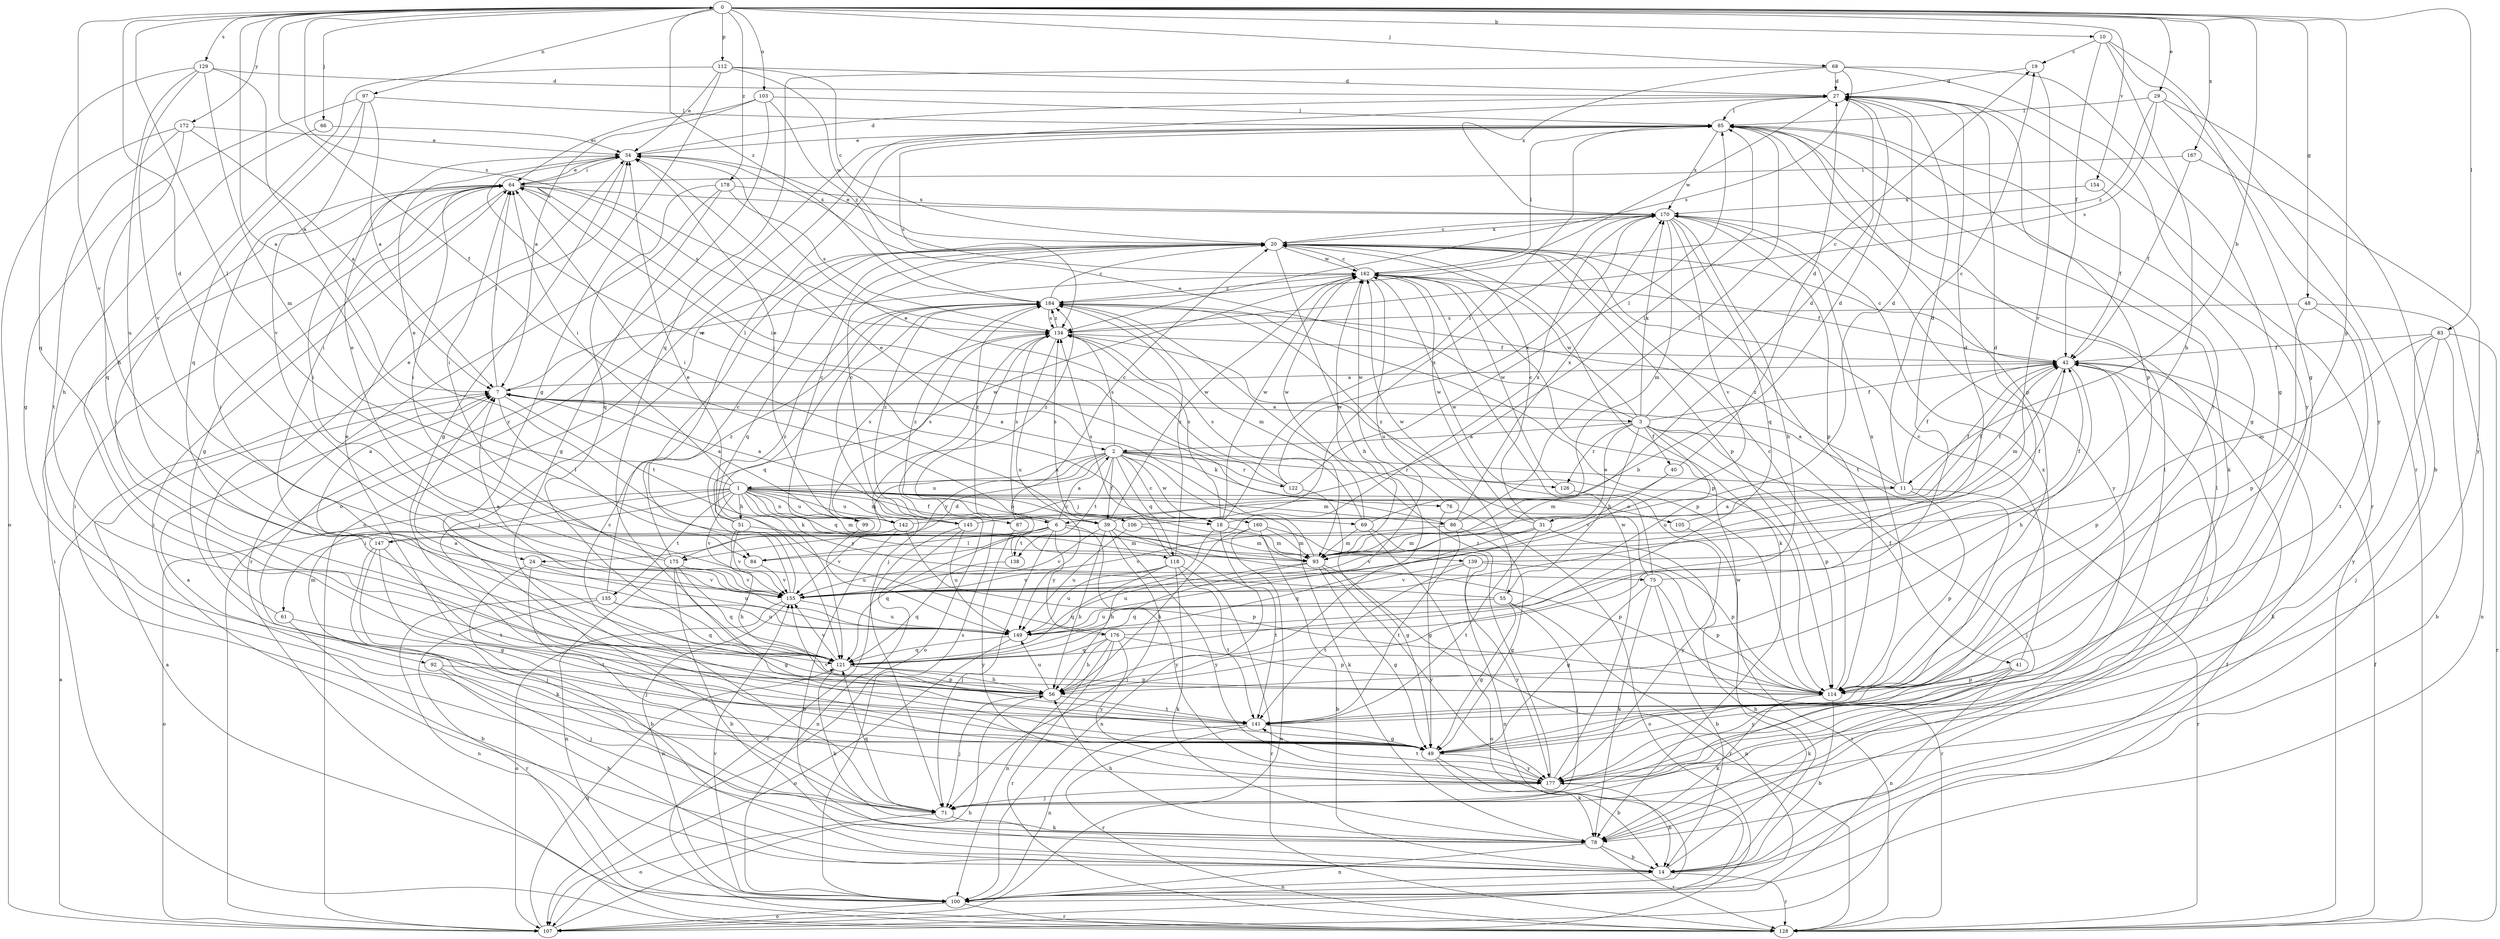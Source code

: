 strict digraph  {
0;
1;
2;
3;
6;
7;
10;
11;
14;
18;
19;
20;
24;
27;
29;
31;
34;
39;
40;
41;
42;
48;
49;
51;
55;
56;
61;
64;
66;
68;
69;
71;
75;
76;
78;
83;
84;
85;
86;
87;
92;
93;
97;
99;
100;
103;
105;
106;
107;
112;
114;
118;
121;
122;
126;
128;
129;
134;
135;
138;
139;
141;
142;
145;
147;
149;
154;
155;
160;
162;
167;
170;
172;
175;
176;
177;
178;
184;
0 -> 10  [label=b];
0 -> 11  [label=b];
0 -> 24  [label=d];
0 -> 29  [label=e];
0 -> 39  [label=f];
0 -> 48  [label=g];
0 -> 66  [label=j];
0 -> 68  [label=j];
0 -> 83  [label=l];
0 -> 84  [label=l];
0 -> 97  [label=n];
0 -> 103  [label=o];
0 -> 112  [label=p];
0 -> 114  [label=p];
0 -> 129  [label=s];
0 -> 134  [label=s];
0 -> 154  [label=v];
0 -> 155  [label=v];
0 -> 167  [label=x];
0 -> 172  [label=y];
0 -> 178  [label=z];
0 -> 184  [label=z];
1 -> 0  [label=a];
1 -> 18  [label=c];
1 -> 39  [label=f];
1 -> 51  [label=h];
1 -> 61  [label=i];
1 -> 64  [label=i];
1 -> 69  [label=j];
1 -> 75  [label=k];
1 -> 86  [label=m];
1 -> 87  [label=m];
1 -> 92  [label=m];
1 -> 93  [label=m];
1 -> 99  [label=n];
1 -> 105  [label=o];
1 -> 106  [label=o];
1 -> 107  [label=o];
1 -> 118  [label=q];
1 -> 135  [label=t];
1 -> 142  [label=u];
1 -> 145  [label=u];
1 -> 155  [label=v];
2 -> 1  [label=a];
2 -> 11  [label=b];
2 -> 18  [label=c];
2 -> 24  [label=d];
2 -> 39  [label=f];
2 -> 76  [label=k];
2 -> 78  [label=k];
2 -> 118  [label=q];
2 -> 122  [label=r];
2 -> 126  [label=r];
2 -> 134  [label=s];
2 -> 138  [label=t];
2 -> 147  [label=u];
2 -> 160  [label=w];
2 -> 175  [label=y];
3 -> 2  [label=a];
3 -> 19  [label=c];
3 -> 31  [label=e];
3 -> 34  [label=e];
3 -> 40  [label=f];
3 -> 41  [label=f];
3 -> 42  [label=f];
3 -> 55  [label=h];
3 -> 71  [label=j];
3 -> 114  [label=p];
3 -> 126  [label=r];
3 -> 149  [label=u];
3 -> 162  [label=w];
3 -> 170  [label=x];
6 -> 2  [label=a];
6 -> 71  [label=j];
6 -> 84  [label=l];
6 -> 114  [label=p];
6 -> 121  [label=q];
6 -> 134  [label=s];
6 -> 138  [label=t];
6 -> 175  [label=y];
6 -> 176  [label=y];
6 -> 177  [label=y];
6 -> 184  [label=z];
7 -> 2  [label=a];
7 -> 3  [label=a];
7 -> 6  [label=a];
7 -> 64  [label=i];
7 -> 84  [label=l];
7 -> 139  [label=t];
7 -> 162  [label=w];
10 -> 19  [label=c];
10 -> 42  [label=f];
10 -> 49  [label=g];
10 -> 56  [label=h];
10 -> 128  [label=r];
11 -> 6  [label=a];
11 -> 7  [label=a];
11 -> 19  [label=c];
11 -> 42  [label=f];
11 -> 114  [label=p];
11 -> 128  [label=r];
11 -> 184  [label=z];
14 -> 64  [label=i];
14 -> 85  [label=l];
14 -> 100  [label=n];
14 -> 128  [label=r];
14 -> 162  [label=w];
18 -> 34  [label=e];
18 -> 42  [label=f];
18 -> 56  [label=h];
18 -> 85  [label=l];
18 -> 93  [label=m];
18 -> 100  [label=n];
18 -> 134  [label=s];
18 -> 162  [label=w];
19 -> 27  [label=d];
19 -> 155  [label=v];
20 -> 34  [label=e];
20 -> 56  [label=h];
20 -> 71  [label=j];
20 -> 78  [label=k];
20 -> 114  [label=p];
20 -> 121  [label=q];
20 -> 141  [label=t];
20 -> 162  [label=w];
20 -> 170  [label=x];
24 -> 14  [label=b];
24 -> 71  [label=j];
24 -> 149  [label=u];
24 -> 155  [label=v];
27 -> 85  [label=l];
27 -> 107  [label=o];
27 -> 114  [label=p];
27 -> 128  [label=r];
27 -> 162  [label=w];
29 -> 14  [label=b];
29 -> 85  [label=l];
29 -> 134  [label=s];
29 -> 177  [label=y];
29 -> 184  [label=z];
31 -> 14  [label=b];
31 -> 20  [label=c];
31 -> 93  [label=m];
31 -> 121  [label=q];
31 -> 141  [label=t];
31 -> 155  [label=v];
31 -> 162  [label=w];
34 -> 27  [label=d];
34 -> 49  [label=g];
34 -> 64  [label=i];
39 -> 27  [label=d];
39 -> 56  [label=h];
39 -> 71  [label=j];
39 -> 134  [label=s];
39 -> 141  [label=t];
39 -> 155  [label=v];
39 -> 162  [label=w];
39 -> 177  [label=y];
40 -> 27  [label=d];
40 -> 93  [label=m];
40 -> 155  [label=v];
41 -> 20  [label=c];
41 -> 78  [label=k];
41 -> 100  [label=n];
41 -> 114  [label=p];
41 -> 177  [label=y];
42 -> 7  [label=a];
42 -> 20  [label=c];
42 -> 56  [label=h];
42 -> 71  [label=j];
42 -> 78  [label=k];
42 -> 93  [label=m];
42 -> 114  [label=p];
48 -> 100  [label=n];
48 -> 114  [label=p];
48 -> 134  [label=s];
48 -> 141  [label=t];
49 -> 7  [label=a];
49 -> 14  [label=b];
49 -> 34  [label=e];
49 -> 78  [label=k];
49 -> 170  [label=x];
49 -> 177  [label=y];
51 -> 34  [label=e];
51 -> 56  [label=h];
51 -> 93  [label=m];
51 -> 155  [label=v];
51 -> 162  [label=w];
55 -> 49  [label=g];
55 -> 64  [label=i];
55 -> 71  [label=j];
55 -> 100  [label=n];
55 -> 149  [label=u];
55 -> 162  [label=w];
56 -> 7  [label=a];
56 -> 64  [label=i];
56 -> 71  [label=j];
56 -> 141  [label=t];
56 -> 149  [label=u];
61 -> 14  [label=b];
61 -> 34  [label=e];
61 -> 141  [label=t];
64 -> 34  [label=e];
64 -> 49  [label=g];
64 -> 134  [label=s];
64 -> 170  [label=x];
66 -> 34  [label=e];
66 -> 56  [label=h];
68 -> 27  [label=d];
68 -> 49  [label=g];
68 -> 121  [label=q];
68 -> 134  [label=s];
68 -> 170  [label=x];
68 -> 177  [label=y];
69 -> 27  [label=d];
69 -> 93  [label=m];
69 -> 100  [label=n];
69 -> 107  [label=o];
69 -> 134  [label=s];
69 -> 162  [label=w];
71 -> 20  [label=c];
71 -> 78  [label=k];
71 -> 107  [label=o];
71 -> 121  [label=q];
75 -> 14  [label=b];
75 -> 27  [label=d];
75 -> 49  [label=g];
75 -> 78  [label=k];
75 -> 128  [label=r];
75 -> 162  [label=w];
75 -> 184  [label=z];
76 -> 49  [label=g];
76 -> 107  [label=o];
76 -> 162  [label=w];
78 -> 14  [label=b];
78 -> 56  [label=h];
78 -> 64  [label=i];
78 -> 85  [label=l];
78 -> 100  [label=n];
78 -> 128  [label=r];
83 -> 14  [label=b];
83 -> 42  [label=f];
83 -> 71  [label=j];
83 -> 93  [label=m];
83 -> 128  [label=r];
83 -> 177  [label=y];
84 -> 155  [label=v];
84 -> 170  [label=x];
85 -> 34  [label=e];
85 -> 49  [label=g];
85 -> 78  [label=k];
85 -> 107  [label=o];
85 -> 114  [label=p];
85 -> 134  [label=s];
85 -> 141  [label=t];
85 -> 170  [label=x];
86 -> 49  [label=g];
86 -> 64  [label=i];
86 -> 85  [label=l];
86 -> 141  [label=t];
86 -> 155  [label=v];
86 -> 170  [label=x];
87 -> 20  [label=c];
87 -> 177  [label=y];
92 -> 14  [label=b];
92 -> 71  [label=j];
92 -> 114  [label=p];
93 -> 34  [label=e];
93 -> 42  [label=f];
93 -> 49  [label=g];
93 -> 64  [label=i];
93 -> 121  [label=q];
93 -> 128  [label=r];
93 -> 149  [label=u];
93 -> 162  [label=w];
93 -> 177  [label=y];
97 -> 7  [label=a];
97 -> 49  [label=g];
97 -> 85  [label=l];
97 -> 121  [label=q];
97 -> 155  [label=v];
99 -> 20  [label=c];
99 -> 134  [label=s];
99 -> 149  [label=u];
100 -> 7  [label=a];
100 -> 107  [label=o];
100 -> 128  [label=r];
100 -> 134  [label=s];
100 -> 155  [label=v];
103 -> 7  [label=a];
103 -> 64  [label=i];
103 -> 85  [label=l];
103 -> 177  [label=y];
103 -> 184  [label=z];
105 -> 42  [label=f];
105 -> 128  [label=r];
106 -> 93  [label=m];
106 -> 149  [label=u];
106 -> 170  [label=x];
107 -> 7  [label=a];
107 -> 42  [label=f];
107 -> 56  [label=h];
107 -> 121  [label=q];
112 -> 20  [label=c];
112 -> 27  [label=d];
112 -> 34  [label=e];
112 -> 49  [label=g];
112 -> 56  [label=h];
112 -> 162  [label=w];
114 -> 14  [label=b];
114 -> 20  [label=c];
114 -> 78  [label=k];
114 -> 170  [label=x];
118 -> 78  [label=k];
118 -> 121  [label=q];
118 -> 128  [label=r];
118 -> 134  [label=s];
118 -> 141  [label=t];
118 -> 149  [label=u];
118 -> 155  [label=v];
118 -> 184  [label=z];
121 -> 56  [label=h];
121 -> 64  [label=i];
121 -> 78  [label=k];
121 -> 114  [label=p];
121 -> 155  [label=v];
122 -> 34  [label=e];
122 -> 49  [label=g];
122 -> 64  [label=i];
122 -> 85  [label=l];
122 -> 170  [label=x];
126 -> 162  [label=w];
126 -> 177  [label=y];
128 -> 42  [label=f];
128 -> 64  [label=i];
129 -> 7  [label=a];
129 -> 27  [label=d];
129 -> 93  [label=m];
129 -> 121  [label=q];
129 -> 149  [label=u];
129 -> 155  [label=v];
134 -> 42  [label=f];
134 -> 107  [label=o];
134 -> 114  [label=p];
134 -> 149  [label=u];
134 -> 184  [label=z];
135 -> 100  [label=n];
135 -> 121  [label=q];
135 -> 128  [label=r];
135 -> 149  [label=u];
135 -> 184  [label=z];
138 -> 121  [label=q];
138 -> 184  [label=z];
139 -> 42  [label=f];
139 -> 114  [label=p];
139 -> 141  [label=t];
139 -> 155  [label=v];
139 -> 177  [label=y];
141 -> 49  [label=g];
141 -> 100  [label=n];
141 -> 128  [label=r];
141 -> 155  [label=v];
142 -> 7  [label=a];
142 -> 14  [label=b];
142 -> 34  [label=e];
142 -> 85  [label=l];
142 -> 114  [label=p];
142 -> 134  [label=s];
142 -> 155  [label=v];
142 -> 184  [label=z];
145 -> 20  [label=c];
145 -> 42  [label=f];
145 -> 100  [label=n];
145 -> 128  [label=r];
145 -> 149  [label=u];
145 -> 184  [label=z];
147 -> 7  [label=a];
147 -> 27  [label=d];
147 -> 49  [label=g];
147 -> 64  [label=i];
147 -> 71  [label=j];
147 -> 78  [label=k];
147 -> 141  [label=t];
149 -> 7  [label=a];
149 -> 27  [label=d];
149 -> 107  [label=o];
149 -> 121  [label=q];
154 -> 42  [label=f];
154 -> 170  [label=x];
155 -> 20  [label=c];
155 -> 64  [label=i];
155 -> 100  [label=n];
155 -> 107  [label=o];
155 -> 149  [label=u];
155 -> 184  [label=z];
160 -> 14  [label=b];
160 -> 56  [label=h];
160 -> 93  [label=m];
160 -> 107  [label=o];
160 -> 114  [label=p];
162 -> 20  [label=c];
162 -> 42  [label=f];
162 -> 85  [label=l];
162 -> 149  [label=u];
162 -> 184  [label=z];
167 -> 42  [label=f];
167 -> 64  [label=i];
167 -> 177  [label=y];
170 -> 20  [label=c];
170 -> 56  [label=h];
170 -> 93  [label=m];
170 -> 114  [label=p];
170 -> 121  [label=q];
170 -> 155  [label=v];
170 -> 177  [label=y];
172 -> 7  [label=a];
172 -> 34  [label=e];
172 -> 107  [label=o];
172 -> 121  [label=q];
172 -> 141  [label=t];
175 -> 14  [label=b];
175 -> 34  [label=e];
175 -> 49  [label=g];
175 -> 64  [label=i];
175 -> 85  [label=l];
175 -> 100  [label=n];
175 -> 121  [label=q];
175 -> 155  [label=v];
176 -> 27  [label=d];
176 -> 34  [label=e];
176 -> 56  [label=h];
176 -> 100  [label=n];
176 -> 114  [label=p];
176 -> 121  [label=q];
176 -> 128  [label=r];
176 -> 177  [label=y];
177 -> 14  [label=b];
177 -> 71  [label=j];
177 -> 141  [label=t];
177 -> 162  [label=w];
177 -> 184  [label=z];
178 -> 49  [label=g];
178 -> 121  [label=q];
178 -> 128  [label=r];
178 -> 134  [label=s];
178 -> 170  [label=x];
184 -> 20  [label=c];
184 -> 71  [label=j];
184 -> 93  [label=m];
184 -> 114  [label=p];
184 -> 121  [label=q];
184 -> 134  [label=s];
}
